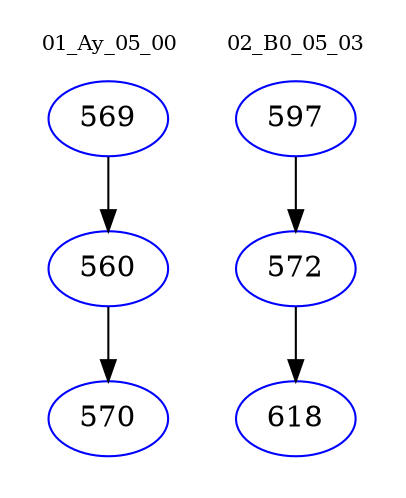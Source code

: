 digraph{
subgraph cluster_0 {
color = white
label = "01_Ay_05_00";
fontsize=10;
T0_569 [label="569", color="blue"]
T0_569 -> T0_560 [color="black"]
T0_560 [label="560", color="blue"]
T0_560 -> T0_570 [color="black"]
T0_570 [label="570", color="blue"]
}
subgraph cluster_1 {
color = white
label = "02_B0_05_03";
fontsize=10;
T1_597 [label="597", color="blue"]
T1_597 -> T1_572 [color="black"]
T1_572 [label="572", color="blue"]
T1_572 -> T1_618 [color="black"]
T1_618 [label="618", color="blue"]
}
}
